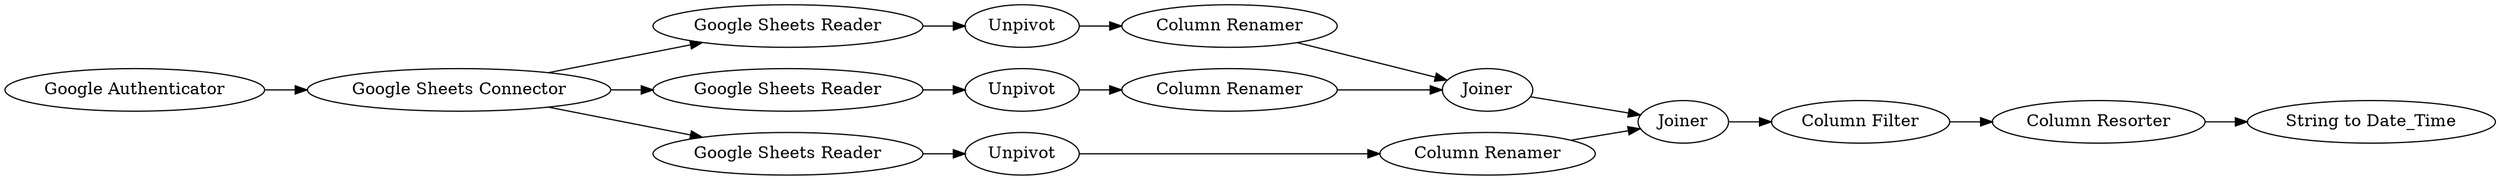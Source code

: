 digraph {
	9 -> 19
	20 -> 21
	12 -> 13
	7 -> 8
	1 -> 4
	13 -> 20
	4 -> 5
	3 -> 2
	2 -> 1
	8 -> 9
	22 -> 23
	19 -> 20
	2 -> 7
	21 -> 22
	11 -> 12
	5 -> 19
	2 -> 11
	5 [label="Column Renamer"]
	13 [label="Column Renamer"]
	20 [label=Joiner]
	1 [label="Google Sheets Reader"]
	7 [label="Google Sheets Reader"]
	22 [label="Column Resorter"]
	9 [label="Column Renamer"]
	11 [label="Google Sheets Reader"]
	4 [label=Unpivot]
	21 [label="Column Filter"]
	23 [label="String to Date_Time"]
	8 [label=Unpivot]
	12 [label=Unpivot]
	3 [label="Google Authenticator"]
	2 [label="Google Sheets Connector"]
	19 [label=Joiner]
	rankdir=LR
}
